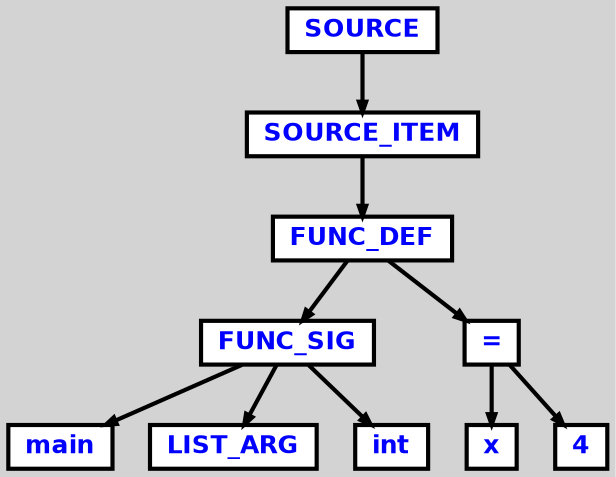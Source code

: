 digraph {

	ordering=out;
	ranksep=.4;
	bgcolor="lightgrey";  node [shape=box, fixedsize=false, fontsize=12, fontname="Helvetica-bold", fontcolor="blue"
	width=.25, height=.25, color="black", fillcolor="white", style="filled, solid, bold"];

	edge [arrowsize=.5, color="black", style="bold"]

	n0x7d43b84153c8[label="SOURCE"]
	n0x7d43b8415290[label="SOURCE_ITEM"]
	n0x7d43b8415158[label="FUNC_DEF"]
	n0x7d43b84143f0[label="FUNC_SIG"]
	n0x7d43b8414180[label="main"]
	n0x7d43b84142b8[label="LIST_ARG"]
	n0x7d43b8414660[label="int"]
	n0x7d43b8414ee8[label="="]
	n0x7d43b8414c78[label="x"]
	n0x7d43b8415020[label="4"]

		n0x7d43b84153c8 -> n0x7d43b8415290		// SOURCE -> SOURCE_ITEM
		n0x7d43b8415290 -> n0x7d43b8415158		// SOURCE_ITEM -> FUNC_DEF
		n0x7d43b8415158 -> n0x7d43b84143f0		// FUNC_DEF -> FUNC_SIG
		n0x7d43b84143f0 -> n0x7d43b8414180		// FUNC_SIG -> main
		n0x7d43b84143f0 -> n0x7d43b84142b8		// FUNC_SIG -> LIST_ARG
		n0x7d43b84143f0 -> n0x7d43b8414660		// FUNC_SIG -> int
		n0x7d43b8415158 -> n0x7d43b8414ee8		// FUNC_DEF -> =
		n0x7d43b8414ee8 -> n0x7d43b8414c78		// = -> x
		n0x7d43b8414ee8 -> n0x7d43b8415020		// = -> 4

}